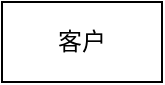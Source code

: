 <mxfile version="21.3.3" type="github">
  <diagram name="第 1 页" id="kA5nwrn9Iyu9ZlMpJHmj">
    <mxGraphModel dx="1050" dy="587" grid="1" gridSize="10" guides="1" tooltips="1" connect="1" arrows="1" fold="1" page="1" pageScale="1" pageWidth="827" pageHeight="1169" math="0" shadow="0">
      <root>
        <mxCell id="0" />
        <mxCell id="1" parent="0" />
        <mxCell id="8u6pSmdnze8ij-CWn7Zd-1" value="客户" style="rounded=0;whiteSpace=wrap;html=1;" vertex="1" parent="1">
          <mxGeometry x="180" y="110" width="80" height="40" as="geometry" />
        </mxCell>
      </root>
    </mxGraphModel>
  </diagram>
</mxfile>
